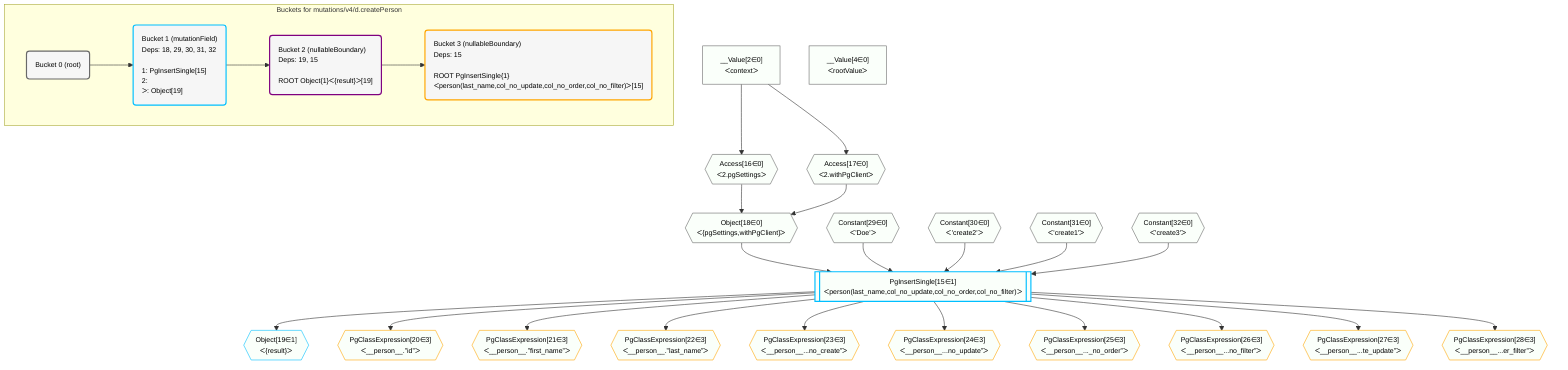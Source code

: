 %%{init: {'themeVariables': { 'fontSize': '12px'}}}%%
graph TD
    classDef path fill:#eee,stroke:#000,color:#000
    classDef plan fill:#fff,stroke-width:1px,color:#000
    classDef itemplan fill:#fff,stroke-width:2px,color:#000
    classDef unbatchedplan fill:#dff,stroke-width:1px,color:#000
    classDef sideeffectplan fill:#fcc,stroke-width:2px,color:#000
    classDef bucket fill:#f6f6f6,color:#000,stroke-width:2px,text-align:left


    %% plan dependencies
    Object18{{"Object[18∈0]<br />ᐸ{pgSettings,withPgClient}ᐳ"}}:::plan
    Access16{{"Access[16∈0]<br />ᐸ2.pgSettingsᐳ"}}:::plan
    Access17{{"Access[17∈0]<br />ᐸ2.withPgClientᐳ"}}:::plan
    Access16 & Access17 --> Object18
    __Value2["__Value[2∈0]<br />ᐸcontextᐳ"]:::plan
    __Value2 --> Access16
    __Value2 --> Access17
    __Value4["__Value[4∈0]<br />ᐸrootValueᐳ"]:::plan
    Constant29{{"Constant[29∈0]<br />ᐸ'Doe'ᐳ"}}:::plan
    Constant30{{"Constant[30∈0]<br />ᐸ'create2'ᐳ"}}:::plan
    Constant31{{"Constant[31∈0]<br />ᐸ'create1'ᐳ"}}:::plan
    Constant32{{"Constant[32∈0]<br />ᐸ'create3'ᐳ"}}:::plan
    PgInsertSingle15[["PgInsertSingle[15∈1]<br />ᐸperson(last_name,col_no_update,col_no_order,col_no_filter)ᐳ"]]:::sideeffectplan
    Object18 & Constant29 & Constant30 & Constant31 & Constant32 --> PgInsertSingle15
    Object19{{"Object[19∈1]<br />ᐸ{result}ᐳ"}}:::plan
    PgInsertSingle15 --> Object19
    PgClassExpression20{{"PgClassExpression[20∈3]<br />ᐸ__person__.”id”ᐳ"}}:::plan
    PgInsertSingle15 --> PgClassExpression20
    PgClassExpression21{{"PgClassExpression[21∈3]<br />ᐸ__person__.”first_name”ᐳ"}}:::plan
    PgInsertSingle15 --> PgClassExpression21
    PgClassExpression22{{"PgClassExpression[22∈3]<br />ᐸ__person__.”last_name”ᐳ"}}:::plan
    PgInsertSingle15 --> PgClassExpression22
    PgClassExpression23{{"PgClassExpression[23∈3]<br />ᐸ__person__...no_create”ᐳ"}}:::plan
    PgInsertSingle15 --> PgClassExpression23
    PgClassExpression24{{"PgClassExpression[24∈3]<br />ᐸ__person__...no_update”ᐳ"}}:::plan
    PgInsertSingle15 --> PgClassExpression24
    PgClassExpression25{{"PgClassExpression[25∈3]<br />ᐸ__person__..._no_order”ᐳ"}}:::plan
    PgInsertSingle15 --> PgClassExpression25
    PgClassExpression26{{"PgClassExpression[26∈3]<br />ᐸ__person__...no_filter”ᐳ"}}:::plan
    PgInsertSingle15 --> PgClassExpression26
    PgClassExpression27{{"PgClassExpression[27∈3]<br />ᐸ__person__...te_update”ᐳ"}}:::plan
    PgInsertSingle15 --> PgClassExpression27
    PgClassExpression28{{"PgClassExpression[28∈3]<br />ᐸ__person__...er_filter”ᐳ"}}:::plan
    PgInsertSingle15 --> PgClassExpression28

    %% define steps

    subgraph "Buckets for mutations/v4/d.createPerson"
    Bucket0("Bucket 0 (root)"):::bucket
    classDef bucket0 stroke:#696969
    class Bucket0,__Value2,__Value4,Access16,Access17,Object18,Constant29,Constant30,Constant31,Constant32 bucket0
    Bucket1("Bucket 1 (mutationField)<br />Deps: 18, 29, 30, 31, 32<br /><br />1: PgInsertSingle[15]<br />2: <br />ᐳ: Object[19]"):::bucket
    classDef bucket1 stroke:#00bfff
    class Bucket1,PgInsertSingle15,Object19 bucket1
    Bucket2("Bucket 2 (nullableBoundary)<br />Deps: 19, 15<br /><br />ROOT Object{1}ᐸ{result}ᐳ[19]"):::bucket
    classDef bucket2 stroke:#7f007f
    class Bucket2 bucket2
    Bucket3("Bucket 3 (nullableBoundary)<br />Deps: 15<br /><br />ROOT PgInsertSingle{1}ᐸperson(last_name,col_no_update,col_no_order,col_no_filter)ᐳ[15]"):::bucket
    classDef bucket3 stroke:#ffa500
    class Bucket3,PgClassExpression20,PgClassExpression21,PgClassExpression22,PgClassExpression23,PgClassExpression24,PgClassExpression25,PgClassExpression26,PgClassExpression27,PgClassExpression28 bucket3
    Bucket0 --> Bucket1
    Bucket1 --> Bucket2
    Bucket2 --> Bucket3
    classDef unary fill:#fafffa,borderWidth:8px
    class Object18,Access16,Access17,__Value2,__Value4,Constant29,Constant30,Constant31,Constant32,PgInsertSingle15,Object19,PgClassExpression20,PgClassExpression21,PgClassExpression22,PgClassExpression23,PgClassExpression24,PgClassExpression25,PgClassExpression26,PgClassExpression27,PgClassExpression28 unary
    end
